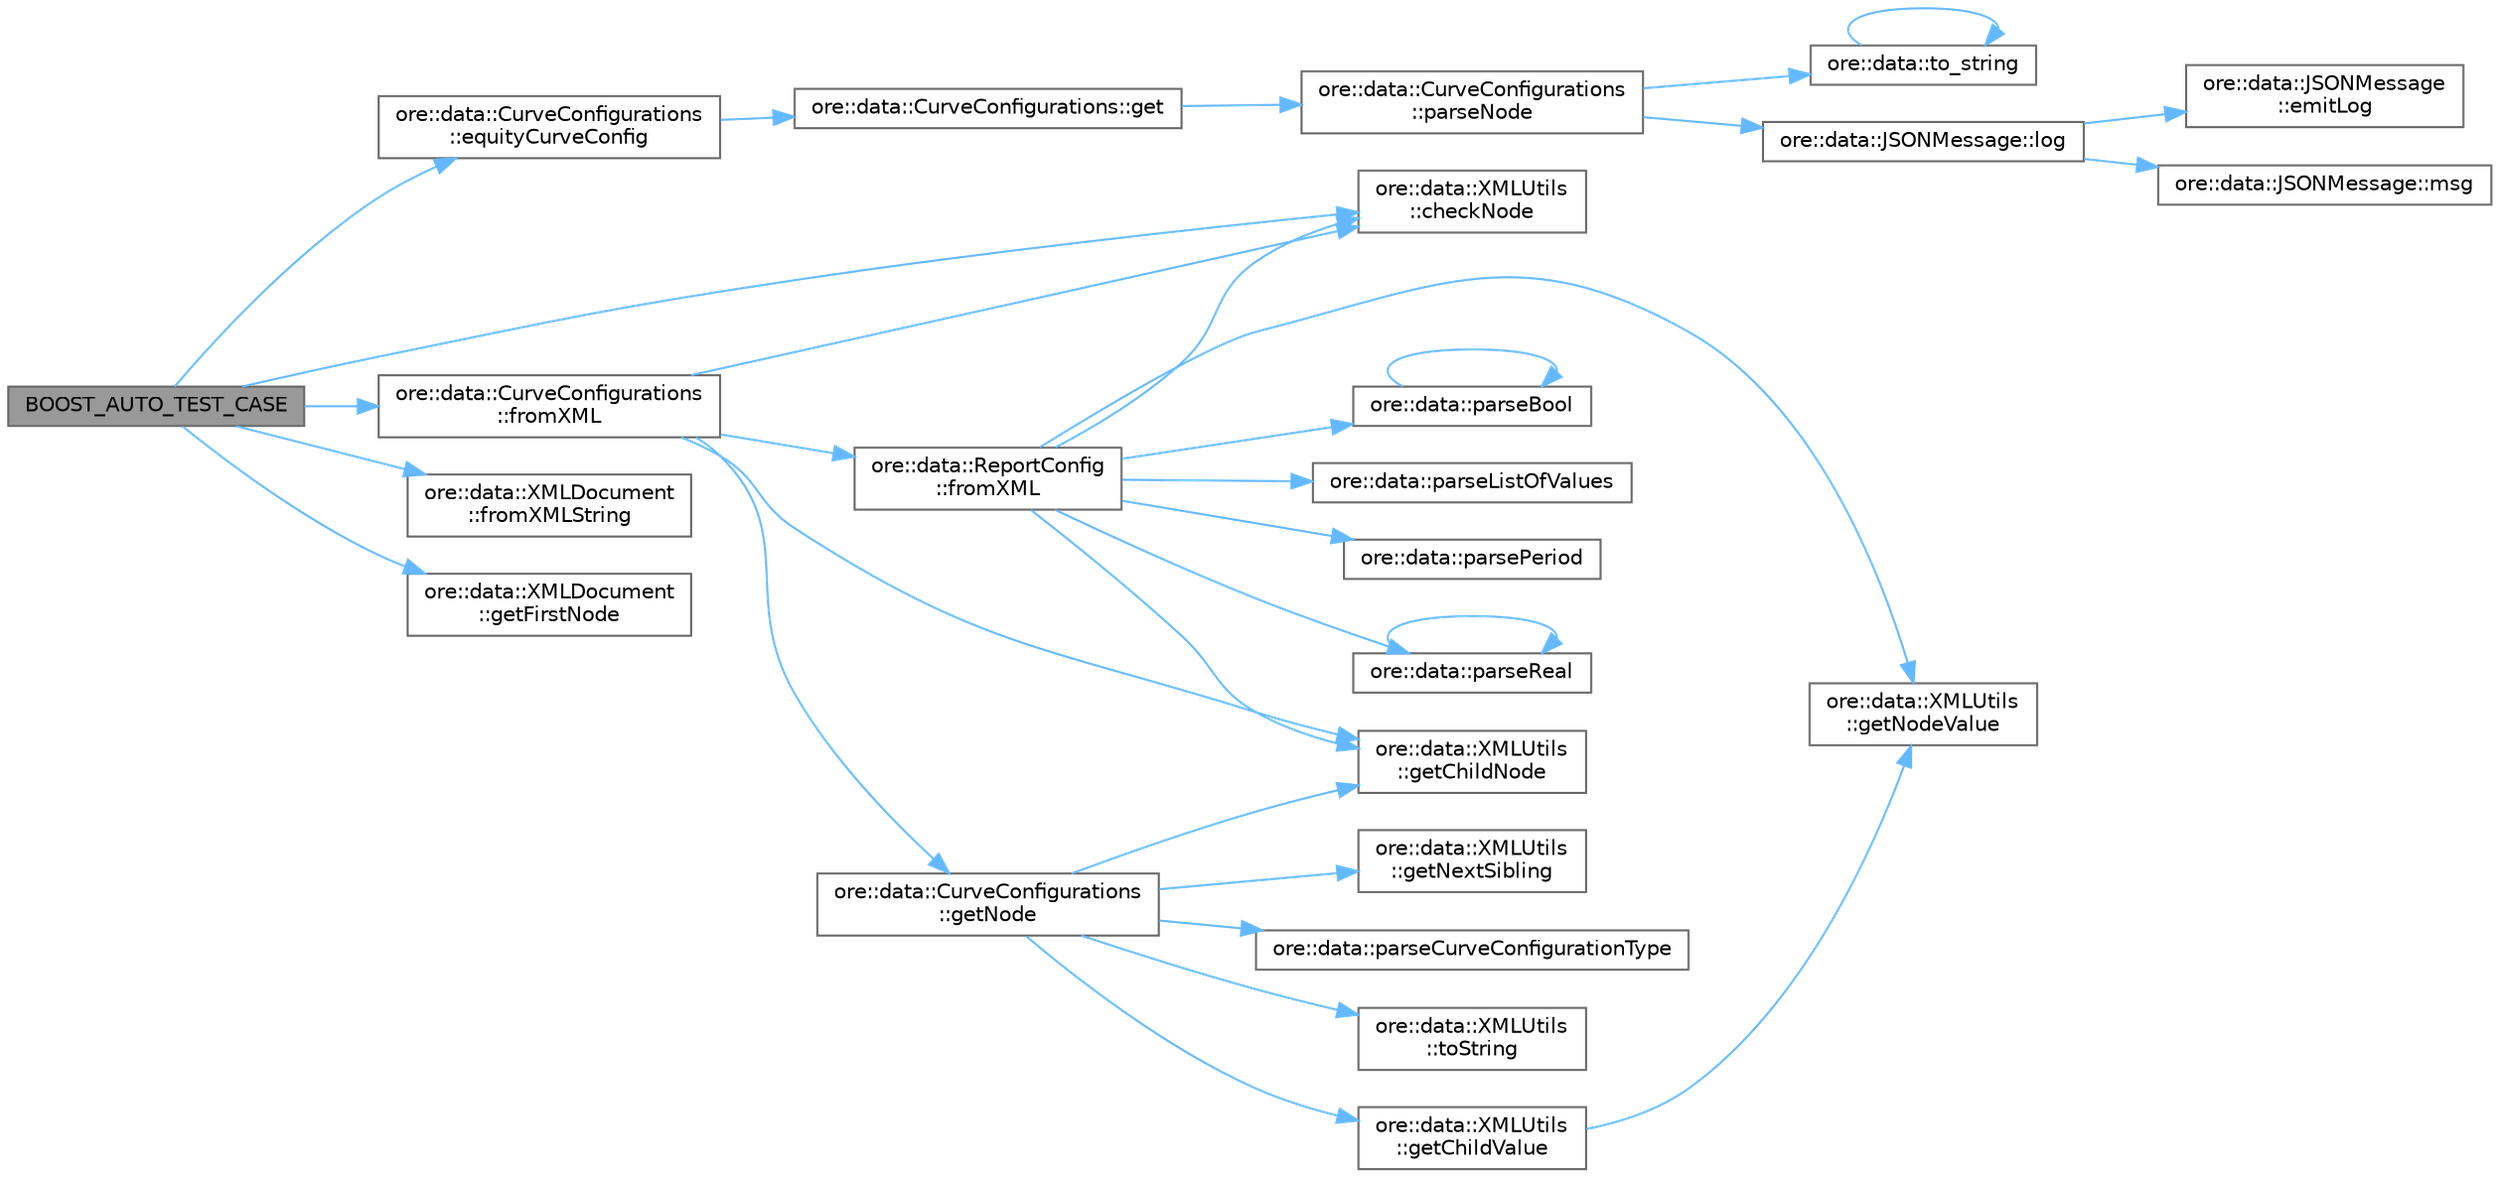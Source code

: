 digraph "BOOST_AUTO_TEST_CASE"
{
 // INTERACTIVE_SVG=YES
 // LATEX_PDF_SIZE
  bgcolor="transparent";
  edge [fontname=Helvetica,fontsize=10,labelfontname=Helvetica,labelfontsize=10];
  node [fontname=Helvetica,fontsize=10,shape=box,height=0.2,width=0.4];
  rankdir="LR";
  Node1 [label="BOOST_AUTO_TEST_CASE",height=0.2,width=0.4,color="gray40", fillcolor="grey60", style="filled", fontcolor="black",tooltip=" "];
  Node1 -> Node2 [color="steelblue1",style="solid"];
  Node2 [label="ore::data::XMLUtils\l::checkNode",height=0.2,width=0.4,color="grey40", fillcolor="white", style="filled",URL="$classore_1_1data_1_1_x_m_l_utils.html#a37c092916f4bdf10d4fbf6bb9e474db7",tooltip=" "];
  Node1 -> Node3 [color="steelblue1",style="solid"];
  Node3 [label="ore::data::CurveConfigurations\l::equityCurveConfig",height=0.2,width=0.4,color="grey40", fillcolor="white", style="filled",URL="$classore_1_1data_1_1_curve_configurations.html#a19fcd28db3988544594ecf095ad01ddd",tooltip=" "];
  Node3 -> Node4 [color="steelblue1",style="solid"];
  Node4 [label="ore::data::CurveConfigurations::get",height=0.2,width=0.4,color="grey40", fillcolor="white", style="filled",URL="$classore_1_1data_1_1_curve_configurations.html#a04f00e9080c4647c43cb2d050a75fb0e",tooltip=" "];
  Node4 -> Node5 [color="steelblue1",style="solid"];
  Node5 [label="ore::data::CurveConfigurations\l::parseNode",height=0.2,width=0.4,color="grey40", fillcolor="white", style="filled",URL="$classore_1_1data_1_1_curve_configurations.html#ae21cee2080e2120466063e68c1a3e2a9",tooltip=" "];
  Node5 -> Node6 [color="steelblue1",style="solid"];
  Node6 [label="ore::data::JSONMessage::log",height=0.2,width=0.4,color="grey40", fillcolor="white", style="filled",URL="$classore_1_1data_1_1_j_s_o_n_message.html#a5e21eca2668ed948bdc409b19a78e5bb",tooltip="generate Boost log record to pass to corresponding sinks"];
  Node6 -> Node7 [color="steelblue1",style="solid"];
  Node7 [label="ore::data::JSONMessage\l::emitLog",height=0.2,width=0.4,color="grey40", fillcolor="white", style="filled",URL="$classore_1_1data_1_1_j_s_o_n_message.html#a6a9077605df871e6e961dd0099645b35",tooltip="generate Boost log record - this method is called by log()"];
  Node6 -> Node8 [color="steelblue1",style="solid"];
  Node8 [label="ore::data::JSONMessage::msg",height=0.2,width=0.4,color="grey40", fillcolor="white", style="filled",URL="$classore_1_1data_1_1_j_s_o_n_message.html#a39f83a0ab38c425a8844c8892b93d69e",tooltip="return a std::string for the log file"];
  Node5 -> Node9 [color="steelblue1",style="solid"];
  Node9 [label="ore::data::to_string",height=0.2,width=0.4,color="grey40", fillcolor="white", style="filled",URL="$namespaceore_1_1data.html#a86651dfeb5c18ee891f7a4734d8cf455",tooltip=" "];
  Node9 -> Node9 [color="steelblue1",style="solid"];
  Node1 -> Node10 [color="steelblue1",style="solid"];
  Node10 [label="ore::data::CurveConfigurations\l::fromXML",height=0.2,width=0.4,color="grey40", fillcolor="white", style="filled",URL="$classore_1_1data_1_1_curve_configurations.html#a7741ae0fc924943de5bfe02928262eb7",tooltip=" "];
  Node10 -> Node2 [color="steelblue1",style="solid"];
  Node10 -> Node11 [color="steelblue1",style="solid"];
  Node11 [label="ore::data::ReportConfig\l::fromXML",height=0.2,width=0.4,color="grey40", fillcolor="white", style="filled",URL="$classore_1_1data_1_1_report_config.html#a7741ae0fc924943de5bfe02928262eb7",tooltip=" "];
  Node11 -> Node2 [color="steelblue1",style="solid"];
  Node11 -> Node12 [color="steelblue1",style="solid"];
  Node12 [label="ore::data::XMLUtils\l::getChildNode",height=0.2,width=0.4,color="grey40", fillcolor="white", style="filled",URL="$classore_1_1data_1_1_x_m_l_utils.html#a5f2b91a4af900e85c356cfe807e64501",tooltip=" "];
  Node11 -> Node13 [color="steelblue1",style="solid"];
  Node13 [label="ore::data::XMLUtils\l::getNodeValue",height=0.2,width=0.4,color="grey40", fillcolor="white", style="filled",URL="$classore_1_1data_1_1_x_m_l_utils.html#a6704501b110fa9d056096df3e05f0df2",tooltip="Get a node's value."];
  Node11 -> Node14 [color="steelblue1",style="solid"];
  Node14 [label="ore::data::parseBool",height=0.2,width=0.4,color="grey40", fillcolor="white", style="filled",URL="$group__utilities.html#ga94621f11193864fa1338296232dc5be9",tooltip="Convert text to bool."];
  Node14 -> Node14 [color="steelblue1",style="solid"];
  Node11 -> Node15 [color="steelblue1",style="solid"];
  Node15 [label="ore::data::parseListOfValues",height=0.2,width=0.4,color="grey40", fillcolor="white", style="filled",URL="$namespaceore_1_1data.html#a30e976f566a2a562e6b5a9d0c6f34ff0",tooltip=" "];
  Node11 -> Node16 [color="steelblue1",style="solid"];
  Node16 [label="ore::data::parsePeriod",height=0.2,width=0.4,color="grey40", fillcolor="white", style="filled",URL="$group__utilities.html#ga8e0623e2cb01e250e9cfec4619256208",tooltip="Convert text to QuantLib::Period."];
  Node11 -> Node17 [color="steelblue1",style="solid"];
  Node17 [label="ore::data::parseReal",height=0.2,width=0.4,color="grey40", fillcolor="white", style="filled",URL="$group__utilities.html#gad1db2a68f9a73667c3b4084d63955bdd",tooltip="Convert text to Real."];
  Node17 -> Node17 [color="steelblue1",style="solid"];
  Node10 -> Node12 [color="steelblue1",style="solid"];
  Node10 -> Node18 [color="steelblue1",style="solid"];
  Node18 [label="ore::data::CurveConfigurations\l::getNode",height=0.2,width=0.4,color="grey40", fillcolor="white", style="filled",URL="$classore_1_1data_1_1_curve_configurations.html#a21a271456cad397fd3967c2f5848e38e",tooltip=" "];
  Node18 -> Node12 [color="steelblue1",style="solid"];
  Node18 -> Node19 [color="steelblue1",style="solid"];
  Node19 [label="ore::data::XMLUtils\l::getChildValue",height=0.2,width=0.4,color="grey40", fillcolor="white", style="filled",URL="$classore_1_1data_1_1_x_m_l_utils.html#a5a1307174ddefdb3aad6e3bd8cc63b27",tooltip=" "];
  Node19 -> Node13 [color="steelblue1",style="solid"];
  Node18 -> Node20 [color="steelblue1",style="solid"];
  Node20 [label="ore::data::XMLUtils\l::getNextSibling",height=0.2,width=0.4,color="grey40", fillcolor="white", style="filled",URL="$classore_1_1data_1_1_x_m_l_utils.html#a7fedec5ac495a3e67a9abd7e4aae74aa",tooltip="Get a node's next sibling node."];
  Node18 -> Node21 [color="steelblue1",style="solid"];
  Node21 [label="ore::data::parseCurveConfigurationType",height=0.2,width=0.4,color="grey40", fillcolor="white", style="filled",URL="$group__curves.html#gabba7e03081229b7f12c0bfb44b283251",tooltip="function to convert a curve configuration node string into a curve spec type"];
  Node18 -> Node22 [color="steelblue1",style="solid"];
  Node22 [label="ore::data::XMLUtils\l::toString",height=0.2,width=0.4,color="grey40", fillcolor="white", style="filled",URL="$classore_1_1data_1_1_x_m_l_utils.html#ad198ae195a94c1ea92a4d9cb9ba06813",tooltip="Write a node out as a string."];
  Node1 -> Node23 [color="steelblue1",style="solid"];
  Node23 [label="ore::data::XMLDocument\l::fromXMLString",height=0.2,width=0.4,color="grey40", fillcolor="white", style="filled",URL="$classore_1_1data_1_1_x_m_l_document.html#acc30bd0f5b952978558a02ee60a952e8",tooltip="load a document from a hard-coded string"];
  Node1 -> Node24 [color="steelblue1",style="solid"];
  Node24 [label="ore::data::XMLDocument\l::getFirstNode",height=0.2,width=0.4,color="grey40", fillcolor="white", style="filled",URL="$classore_1_1data_1_1_x_m_l_document.html#adc51f551b19a2cabd09440c56d4119d6",tooltip=" "];
}
